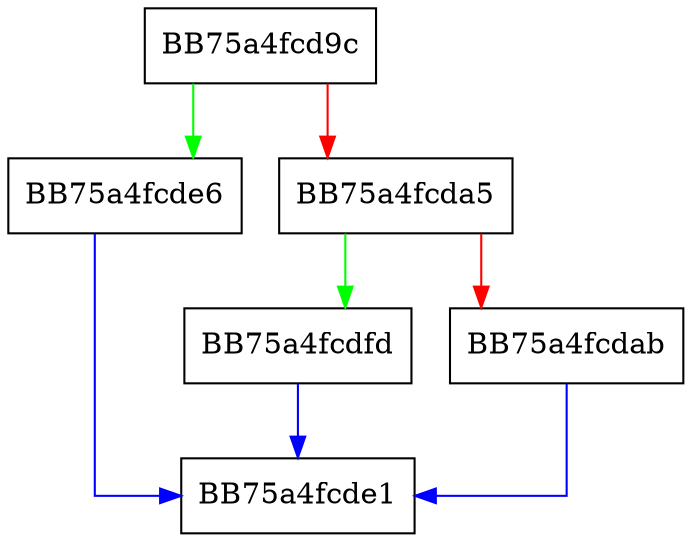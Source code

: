 digraph memcpy_s {
  node [shape="box"];
  graph [splines=ortho];
  BB75a4fcd9c -> BB75a4fcde6 [color="green"];
  BB75a4fcd9c -> BB75a4fcda5 [color="red"];
  BB75a4fcda5 -> BB75a4fcdfd [color="green"];
  BB75a4fcda5 -> BB75a4fcdab [color="red"];
  BB75a4fcdab -> BB75a4fcde1 [color="blue"];
  BB75a4fcde6 -> BB75a4fcde1 [color="blue"];
  BB75a4fcdfd -> BB75a4fcde1 [color="blue"];
}